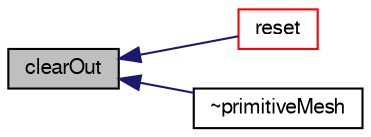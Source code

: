 digraph "clearOut"
{
  bgcolor="transparent";
  edge [fontname="FreeSans",fontsize="10",labelfontname="FreeSans",labelfontsize="10"];
  node [fontname="FreeSans",fontsize="10",shape=record];
  rankdir="LR";
  Node57625 [label="clearOut",height=0.2,width=0.4,color="black", fillcolor="grey75", style="filled", fontcolor="black"];
  Node57625 -> Node57626 [dir="back",color="midnightblue",fontsize="10",style="solid",fontname="FreeSans"];
  Node57626 [label="reset",height=0.2,width=0.4,color="red",URL="$a27530.html#ac903a0172c5522dec15fd571f93bee47",tooltip="Reset this primitiveMesh given the primitive array sizes. "];
  Node57625 -> Node57628 [dir="back",color="midnightblue",fontsize="10",style="solid",fontname="FreeSans"];
  Node57628 [label="~primitiveMesh",height=0.2,width=0.4,color="black",URL="$a27530.html#a8a1a3deb563baa1143efdf55a9a74c19",tooltip="Destructor. "];
}
